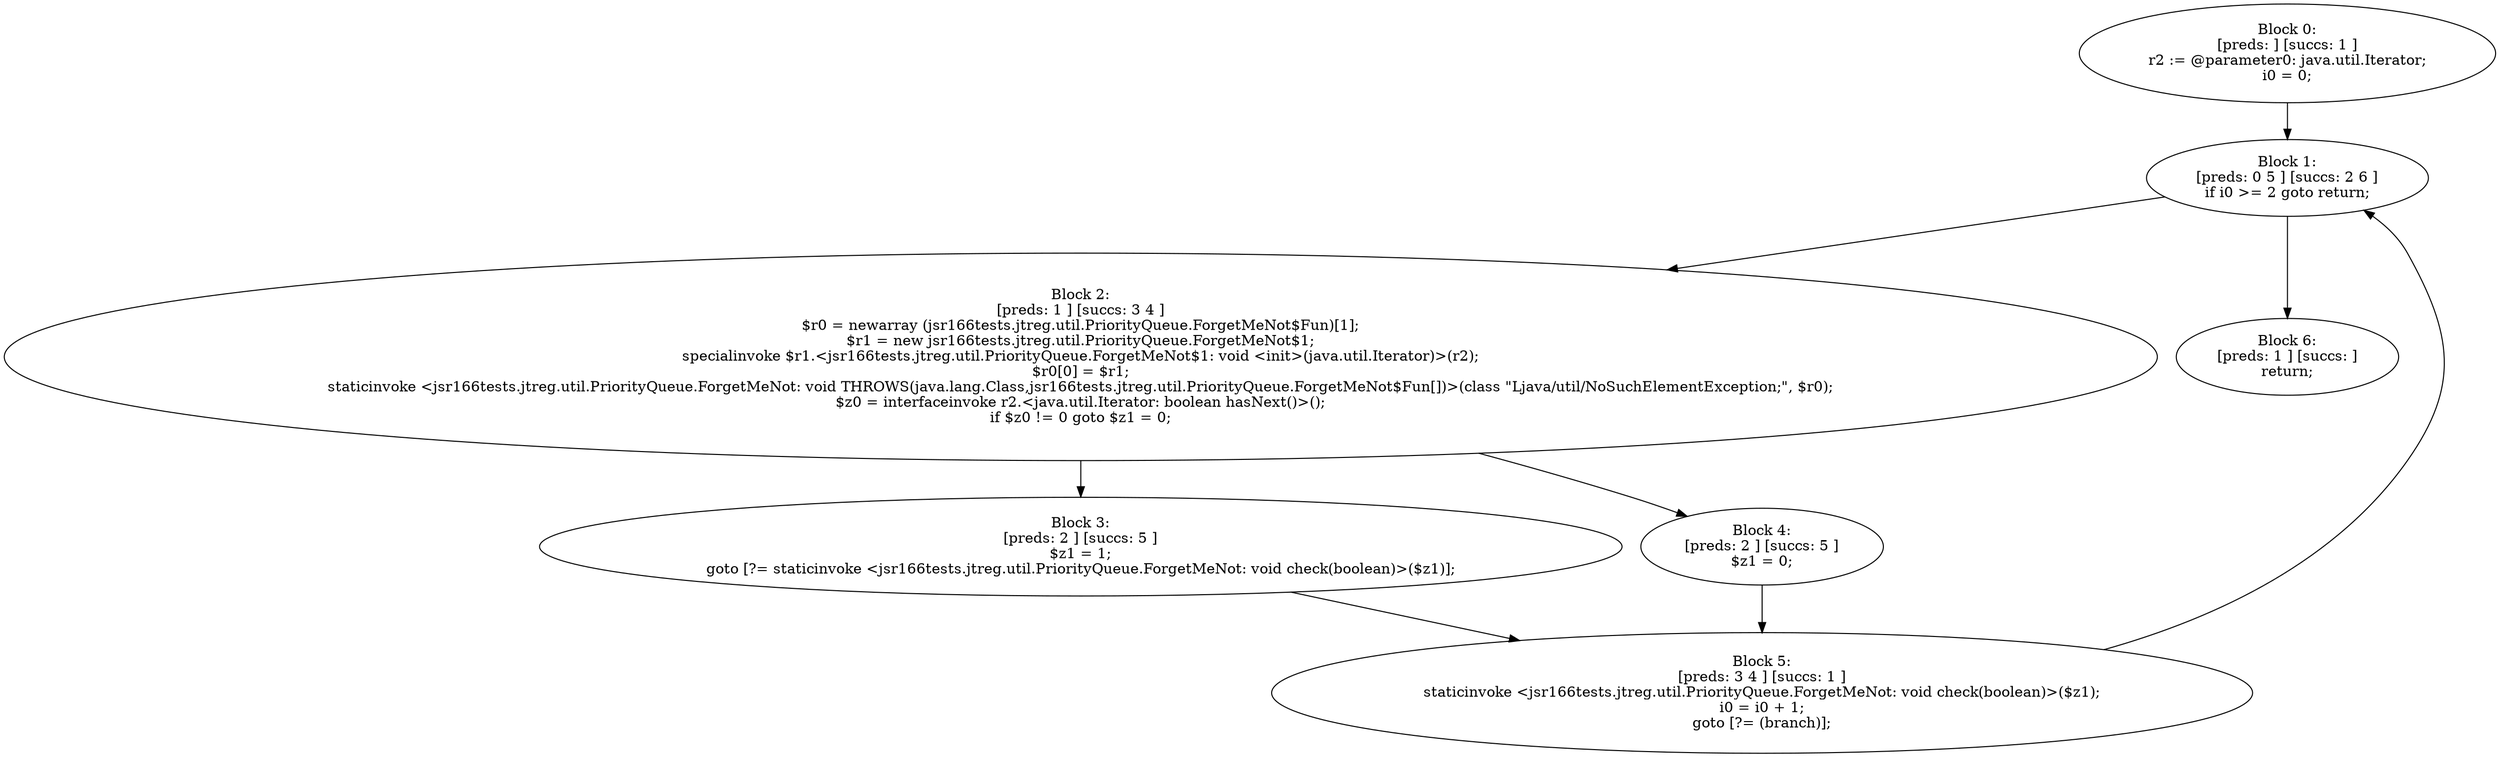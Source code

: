 digraph "unitGraph" {
    "Block 0:
[preds: ] [succs: 1 ]
r2 := @parameter0: java.util.Iterator;
i0 = 0;
"
    "Block 1:
[preds: 0 5 ] [succs: 2 6 ]
if i0 >= 2 goto return;
"
    "Block 2:
[preds: 1 ] [succs: 3 4 ]
$r0 = newarray (jsr166tests.jtreg.util.PriorityQueue.ForgetMeNot$Fun)[1];
$r1 = new jsr166tests.jtreg.util.PriorityQueue.ForgetMeNot$1;
specialinvoke $r1.<jsr166tests.jtreg.util.PriorityQueue.ForgetMeNot$1: void <init>(java.util.Iterator)>(r2);
$r0[0] = $r1;
staticinvoke <jsr166tests.jtreg.util.PriorityQueue.ForgetMeNot: void THROWS(java.lang.Class,jsr166tests.jtreg.util.PriorityQueue.ForgetMeNot$Fun[])>(class \"Ljava/util/NoSuchElementException;\", $r0);
$z0 = interfaceinvoke r2.<java.util.Iterator: boolean hasNext()>();
if $z0 != 0 goto $z1 = 0;
"
    "Block 3:
[preds: 2 ] [succs: 5 ]
$z1 = 1;
goto [?= staticinvoke <jsr166tests.jtreg.util.PriorityQueue.ForgetMeNot: void check(boolean)>($z1)];
"
    "Block 4:
[preds: 2 ] [succs: 5 ]
$z1 = 0;
"
    "Block 5:
[preds: 3 4 ] [succs: 1 ]
staticinvoke <jsr166tests.jtreg.util.PriorityQueue.ForgetMeNot: void check(boolean)>($z1);
i0 = i0 + 1;
goto [?= (branch)];
"
    "Block 6:
[preds: 1 ] [succs: ]
return;
"
    "Block 0:
[preds: ] [succs: 1 ]
r2 := @parameter0: java.util.Iterator;
i0 = 0;
"->"Block 1:
[preds: 0 5 ] [succs: 2 6 ]
if i0 >= 2 goto return;
";
    "Block 1:
[preds: 0 5 ] [succs: 2 6 ]
if i0 >= 2 goto return;
"->"Block 2:
[preds: 1 ] [succs: 3 4 ]
$r0 = newarray (jsr166tests.jtreg.util.PriorityQueue.ForgetMeNot$Fun)[1];
$r1 = new jsr166tests.jtreg.util.PriorityQueue.ForgetMeNot$1;
specialinvoke $r1.<jsr166tests.jtreg.util.PriorityQueue.ForgetMeNot$1: void <init>(java.util.Iterator)>(r2);
$r0[0] = $r1;
staticinvoke <jsr166tests.jtreg.util.PriorityQueue.ForgetMeNot: void THROWS(java.lang.Class,jsr166tests.jtreg.util.PriorityQueue.ForgetMeNot$Fun[])>(class \"Ljava/util/NoSuchElementException;\", $r0);
$z0 = interfaceinvoke r2.<java.util.Iterator: boolean hasNext()>();
if $z0 != 0 goto $z1 = 0;
";
    "Block 1:
[preds: 0 5 ] [succs: 2 6 ]
if i0 >= 2 goto return;
"->"Block 6:
[preds: 1 ] [succs: ]
return;
";
    "Block 2:
[preds: 1 ] [succs: 3 4 ]
$r0 = newarray (jsr166tests.jtreg.util.PriorityQueue.ForgetMeNot$Fun)[1];
$r1 = new jsr166tests.jtreg.util.PriorityQueue.ForgetMeNot$1;
specialinvoke $r1.<jsr166tests.jtreg.util.PriorityQueue.ForgetMeNot$1: void <init>(java.util.Iterator)>(r2);
$r0[0] = $r1;
staticinvoke <jsr166tests.jtreg.util.PriorityQueue.ForgetMeNot: void THROWS(java.lang.Class,jsr166tests.jtreg.util.PriorityQueue.ForgetMeNot$Fun[])>(class \"Ljava/util/NoSuchElementException;\", $r0);
$z0 = interfaceinvoke r2.<java.util.Iterator: boolean hasNext()>();
if $z0 != 0 goto $z1 = 0;
"->"Block 3:
[preds: 2 ] [succs: 5 ]
$z1 = 1;
goto [?= staticinvoke <jsr166tests.jtreg.util.PriorityQueue.ForgetMeNot: void check(boolean)>($z1)];
";
    "Block 2:
[preds: 1 ] [succs: 3 4 ]
$r0 = newarray (jsr166tests.jtreg.util.PriorityQueue.ForgetMeNot$Fun)[1];
$r1 = new jsr166tests.jtreg.util.PriorityQueue.ForgetMeNot$1;
specialinvoke $r1.<jsr166tests.jtreg.util.PriorityQueue.ForgetMeNot$1: void <init>(java.util.Iterator)>(r2);
$r0[0] = $r1;
staticinvoke <jsr166tests.jtreg.util.PriorityQueue.ForgetMeNot: void THROWS(java.lang.Class,jsr166tests.jtreg.util.PriorityQueue.ForgetMeNot$Fun[])>(class \"Ljava/util/NoSuchElementException;\", $r0);
$z0 = interfaceinvoke r2.<java.util.Iterator: boolean hasNext()>();
if $z0 != 0 goto $z1 = 0;
"->"Block 4:
[preds: 2 ] [succs: 5 ]
$z1 = 0;
";
    "Block 3:
[preds: 2 ] [succs: 5 ]
$z1 = 1;
goto [?= staticinvoke <jsr166tests.jtreg.util.PriorityQueue.ForgetMeNot: void check(boolean)>($z1)];
"->"Block 5:
[preds: 3 4 ] [succs: 1 ]
staticinvoke <jsr166tests.jtreg.util.PriorityQueue.ForgetMeNot: void check(boolean)>($z1);
i0 = i0 + 1;
goto [?= (branch)];
";
    "Block 4:
[preds: 2 ] [succs: 5 ]
$z1 = 0;
"->"Block 5:
[preds: 3 4 ] [succs: 1 ]
staticinvoke <jsr166tests.jtreg.util.PriorityQueue.ForgetMeNot: void check(boolean)>($z1);
i0 = i0 + 1;
goto [?= (branch)];
";
    "Block 5:
[preds: 3 4 ] [succs: 1 ]
staticinvoke <jsr166tests.jtreg.util.PriorityQueue.ForgetMeNot: void check(boolean)>($z1);
i0 = i0 + 1;
goto [?= (branch)];
"->"Block 1:
[preds: 0 5 ] [succs: 2 6 ]
if i0 >= 2 goto return;
";
}
